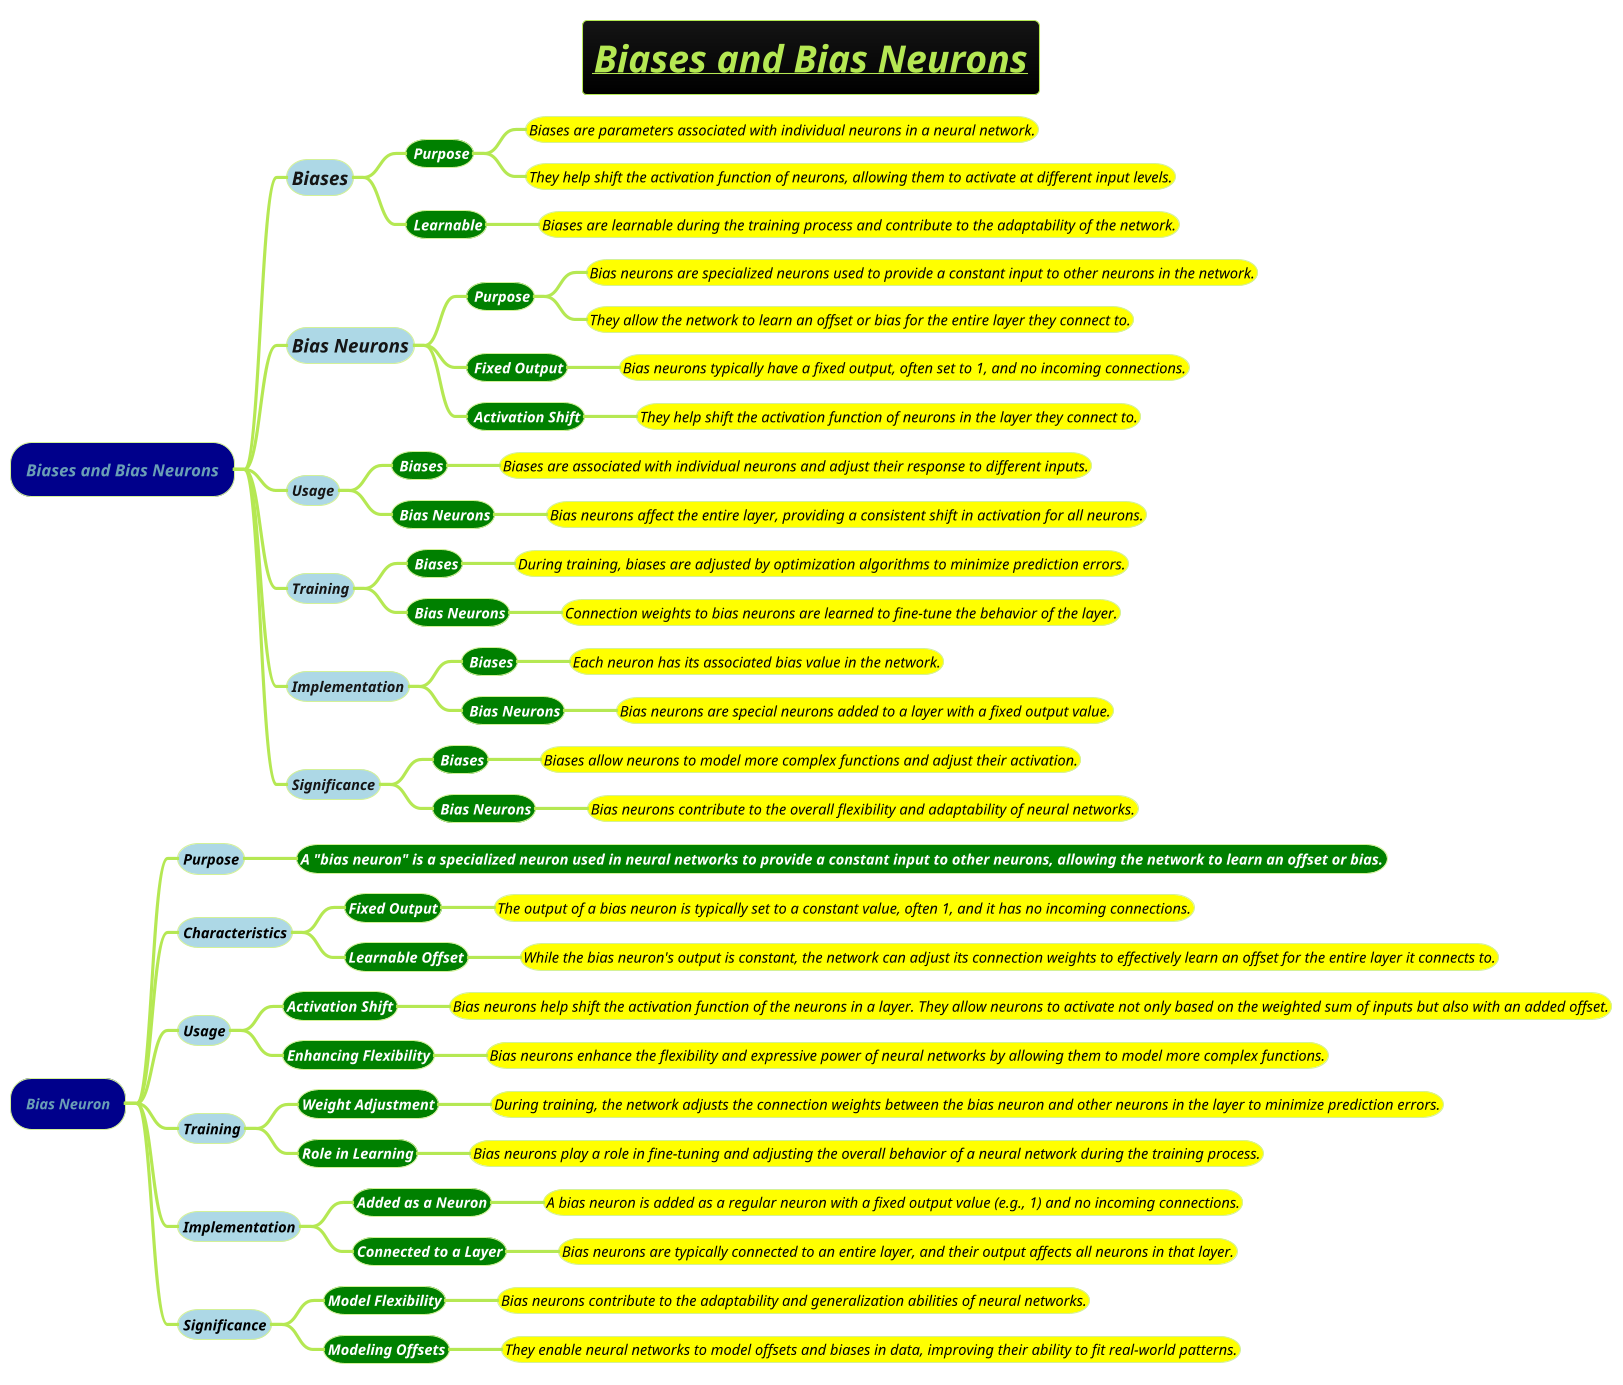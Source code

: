 @startmindmap
title =<b><i><u>Biases and Bias Neurons

!theme hacker


*[#darkblue] <i>Biases and Bias Neurons
**[#lightblue] <i><size:18>Biases
***[#green] <i><color #white><b><size:14> Purpose
****[#yellow] <color #black><i><size:14>Biases are parameters associated with individual neurons in a neural network.
****[#yellow] <color #black><i><size:14>They help shift the activation function of neurons, allowing them to activate at different input levels.
***[#green] <i><color #white><b><size:14> Learnable
****[#yellow] <color #black><i><size:14>Biases are learnable during the training process and contribute to the adaptability of the network.

**[#lightblue] <i><size:18>Bias Neurons
***[#green] <i><color #white><b><size:14> Purpose
****[#yellow] <color #black><i><size:14>Bias neurons are specialized neurons used to provide a constant input to other neurons in the network.
****[#yellow] <color #black><i><size:14>They allow the network to learn an offset or bias for the entire layer they connect to.
***[#green] <i><color #white><b><size:14> Fixed Output
****[#yellow] <color #black><i><size:14>Bias neurons typically have a fixed output, often set to 1, and no incoming connections.
***[#green] <i><color #white><b><size:14> Activation Shift
****[#yellow] <color #black><i><size:14>They help shift the activation function of neurons in the layer they connect to.

**[#lightblue] <i><size:14>Usage
***[#green] <i><color #white><b><size:14> Biases
****[#yellow] <color #black><i><size:14>Biases are associated with individual neurons and adjust their response to different inputs.
***[#green] <i><color #white><b><size:14> Bias Neurons
****[#yellow] <color #black><i><size:14>Bias neurons affect the entire layer, providing a consistent shift in activation for all neurons.

**[#lightblue] <i><size:14>Training
***[#green] <i><color #white><b><size:14> Biases
****[#yellow] <color #black><i><size:14>During training, biases are adjusted by optimization algorithms to minimize prediction errors.
***[#green] <i><color #white><b><size:14> Bias Neurons
****[#yellow] <color #black><i><size:14>Connection weights to bias neurons are learned to fine-tune the behavior of the layer.

**[#lightblue] <i><size:14>Implementation
***[#green] <i><color #white><b><size:14> Biases
****[#yellow] <color #black><i><size:14>Each neuron has its associated bias value in the network.
***[#green] <i><color #white><b><size:14> Bias Neurons
****[#yellow] <color #black><i><size:14>Bias neurons are special neurons added to a layer with a fixed output value.

**[#lightblue] <i><size:14>Significance
***[#green] <i><color #white><b><size:14> Biases
****[#yellow] <color #black><i><size:14>Biases allow neurons to model more complex functions and adjust their activation.
***[#green] <i><color #white><b><size:14> Bias Neurons
****[#yellow] <color #black><i><size:14>Bias neurons contribute to the overall flexibility and adaptability of neural networks.

*[#darkblue] <i><size:14>Bias Neuron
**[#lightblue] <color #black><i><size:14>Purpose
***[#green] <color #white><b><i><size:14>A "bias neuron" is a specialized neuron used in neural networks to provide a constant input to other neurons, allowing the network to learn an offset or bias.

**[#lightblue] <color #black><i><size:14>Characteristics
***[#green] <color #white><b><i><size:14>Fixed Output
****[#yellow] <color #black><i><size:14>The output of a bias neuron is typically set to a constant value, often 1, and it has no incoming connections.
***[#green] <color #white><b><i><size:14>Learnable Offset
****[#yellow] <color #black><i><size:14>While the bias neuron's output is constant, the network can adjust its connection weights to effectively learn an offset for the entire layer it connects to.

**[#lightblue] <color #black><i><size:14>Usage
***[#green] <color #white><b><i><size:14>Activation Shift
****[#yellow] <color #black><i><size:14>Bias neurons help shift the activation function of the neurons in a layer. They allow neurons to activate not only based on the weighted sum of inputs but also with an added offset.
***[#green] <color #white><b><i><size:14>Enhancing Flexibility
****[#yellow] <color #black><i><size:14>Bias neurons enhance the flexibility and expressive power of neural networks by allowing them to model more complex functions.

**[#lightblue] <color #black><i><size:14>Training
***[#green] <color #white><b><i><size:14>Weight Adjustment
****[#yellow] <color #black><i><size:14>During training, the network adjusts the connection weights between the bias neuron and other neurons in the layer to minimize prediction errors.
***[#green] <color #white><b><i><size:14>Role in Learning
****[#yellow] <color #black><i><size:14>Bias neurons play a role in fine-tuning and adjusting the overall behavior of a neural network during the training process.

**[#lightblue] <color #black><i><size:14>Implementation
***[#green] <color #white><b><i><size:14>Added as a Neuron
****[#yellow] <color #black><i><size:14>A bias neuron is added as a regular neuron with a fixed output value (e.g., 1) and no incoming connections.
***[#green] <color #white><b><i><size:14>Connected to a Layer
****[#yellow] <color #black><i><size:14>Bias neurons are typically connected to an entire layer, and their output affects all neurons in that layer.

**[#lightblue] <color #black><i><size:14>Significance
***[#green] <color #white><b><i><size:14>Model Flexibility
****[#yellow] <color #black><i><size:14>Bias neurons contribute to the adaptability and generalization abilities of neural networks.
***[#green] <color #white><b><i><size:14>Modeling Offsets
****[#yellow] <color #black><i><size:14>They enable neural networks to model offsets and biases in data, improving their ability to fit real-world patterns.

@endmindmap
